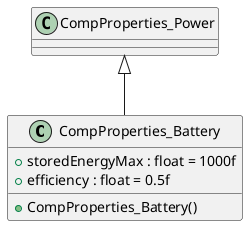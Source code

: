 @startuml
class CompProperties_Battery {
    + storedEnergyMax : float = 1000f
    + efficiency : float = 0.5f
    + CompProperties_Battery()
}
CompProperties_Power <|-- CompProperties_Battery
@enduml

